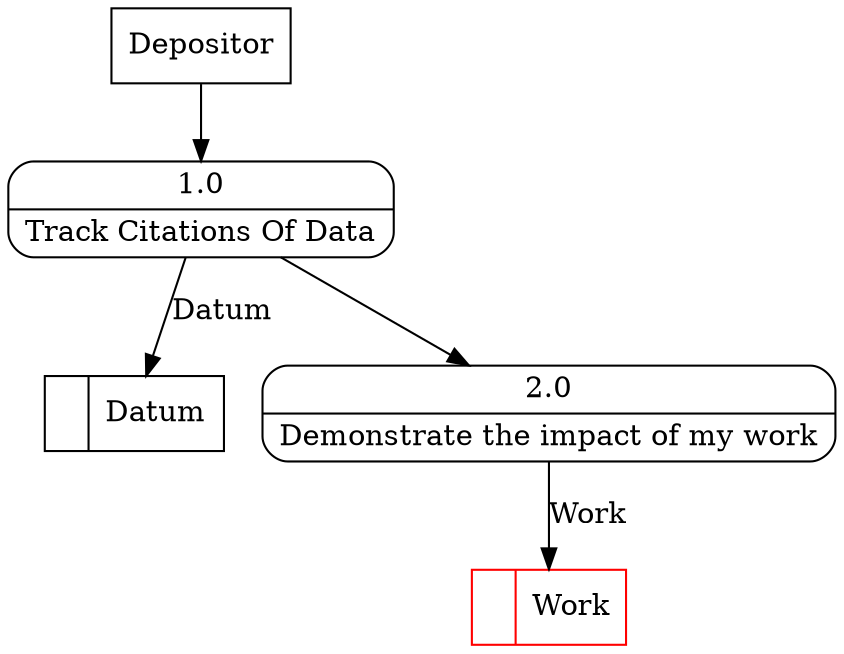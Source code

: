 digraph dfd2{ 
node[shape=record]
200 [label="<f0>  |<f1> Datum " ];
201 [label="Depositor" shape=box];
202 [label="{<f0> 1.0|<f1> Track Citations Of Data }" shape=Mrecord];
2 [label="{<f0> 2.0|<f1> Demonstrate the impact of my work }" shape=Mrecord];
202 -> 2
1001 [label="<f0>  |<f1> Work " color=red];
2 -> 1001 [label="Work"]
201 -> 202
202 -> 200 [label="Datum"]
}